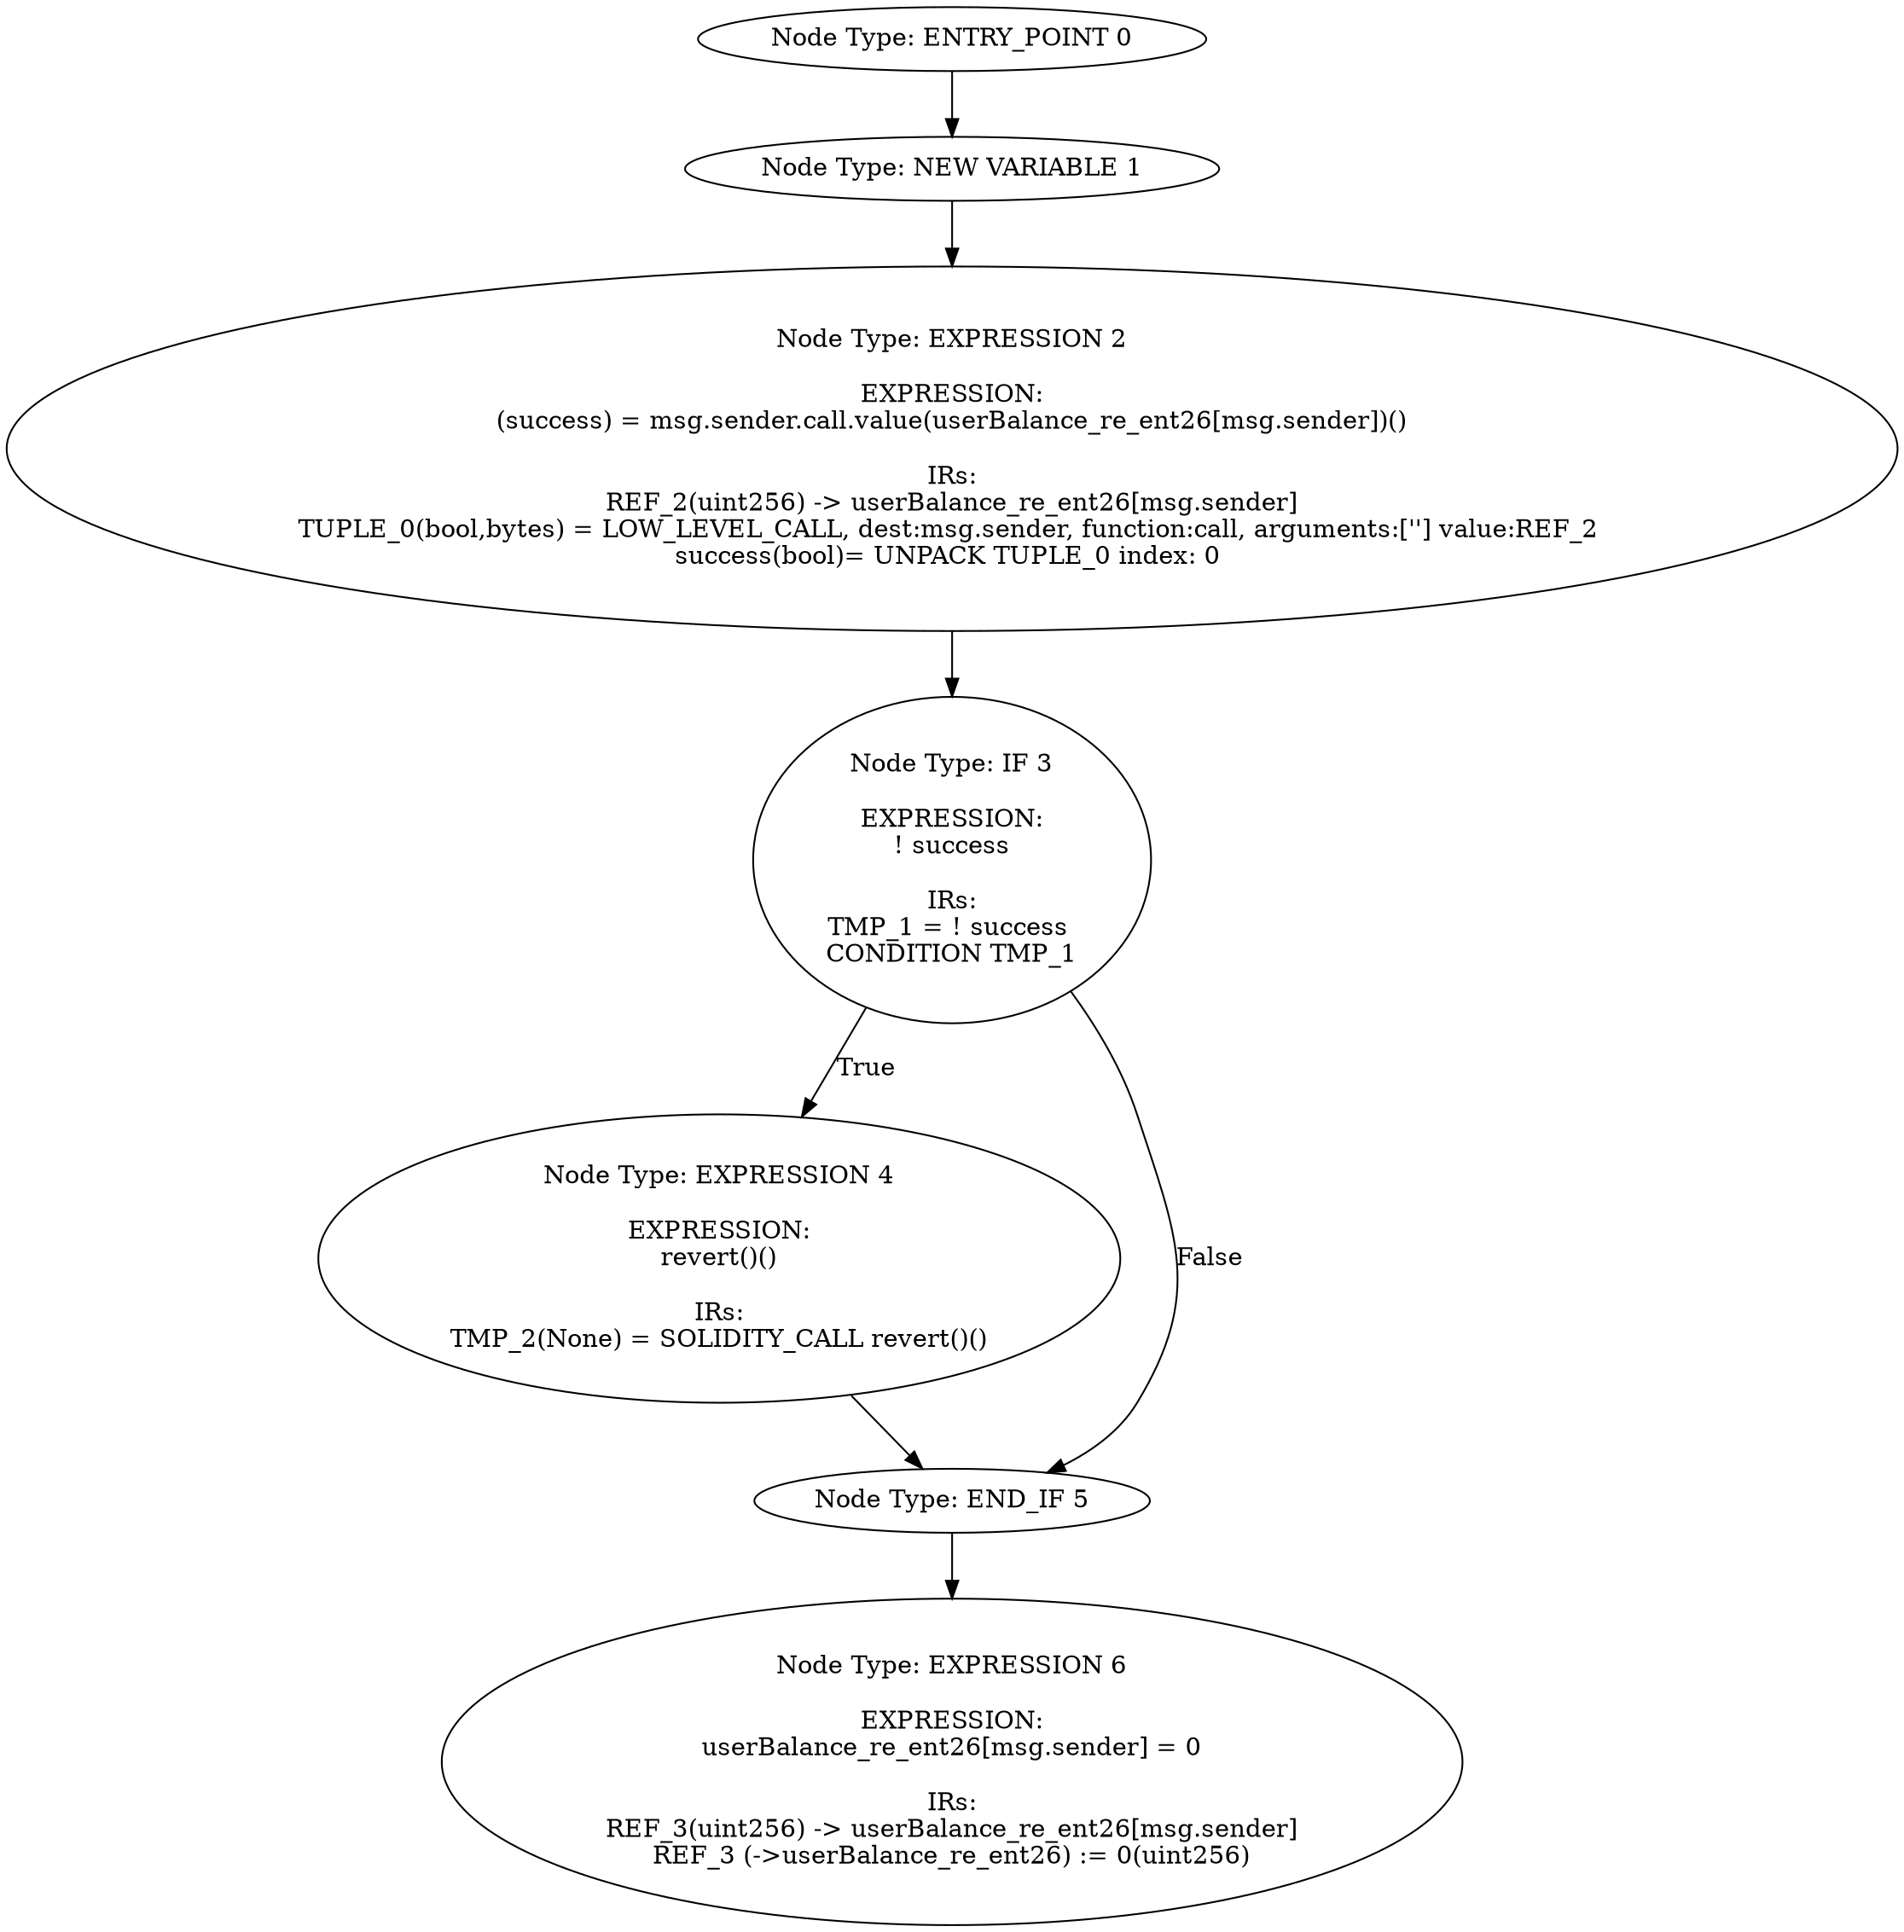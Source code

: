 digraph{
0[label="Node Type: ENTRY_POINT 0
"];
0->1;
1[label="Node Type: NEW VARIABLE 1
"];
1->2;
2[label="Node Type: EXPRESSION 2

EXPRESSION:
(success) = msg.sender.call.value(userBalance_re_ent26[msg.sender])()

IRs:
REF_2(uint256) -> userBalance_re_ent26[msg.sender]
TUPLE_0(bool,bytes) = LOW_LEVEL_CALL, dest:msg.sender, function:call, arguments:[''] value:REF_2 
success(bool)= UNPACK TUPLE_0 index: 0 "];
2->3;
3[label="Node Type: IF 3

EXPRESSION:
! success

IRs:
TMP_1 = ! success 
CONDITION TMP_1"];
3->4[label="True"];
3->5[label="False"];
4[label="Node Type: EXPRESSION 4

EXPRESSION:
revert()()

IRs:
TMP_2(None) = SOLIDITY_CALL revert()()"];
4->5;
5[label="Node Type: END_IF 5
"];
5->6;
6[label="Node Type: EXPRESSION 6

EXPRESSION:
userBalance_re_ent26[msg.sender] = 0

IRs:
REF_3(uint256) -> userBalance_re_ent26[msg.sender]
REF_3 (->userBalance_re_ent26) := 0(uint256)"];
}
